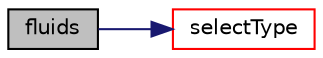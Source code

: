 digraph "fluids"
{
  bgcolor="transparent";
  edge [fontname="Helvetica",fontsize="10",labelfontname="Helvetica",labelfontsize="10"];
  node [fontname="Helvetica",fontsize="10",shape=record];
  rankdir="LR";
  Node1 [label="fluids",height=0.2,width=0.4,color="black", fillcolor="grey75", style="filled", fontcolor="black"];
  Node1 -> Node2 [color="midnightblue",fontsize="10",style="solid",fontname="Helvetica"];
  Node2 [label="selectType",height=0.2,width=0.4,color="red",URL="$a00233.html#a2fed0ba45b7494402709203ac3f9c7d2",tooltip="Return a Map of (id => name) for materialType. "];
}
